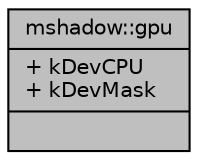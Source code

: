 digraph "mshadow::gpu"
{
 // LATEX_PDF_SIZE
  edge [fontname="Helvetica",fontsize="10",labelfontname="Helvetica",labelfontsize="10"];
  node [fontname="Helvetica",fontsize="10",shape=record];
  Node1 [label="{mshadow::gpu\n|+ kDevCPU\l+ kDevMask\l|}",height=0.2,width=0.4,color="black", fillcolor="grey75", style="filled", fontcolor="black",tooltip="device name GPU"];
}
